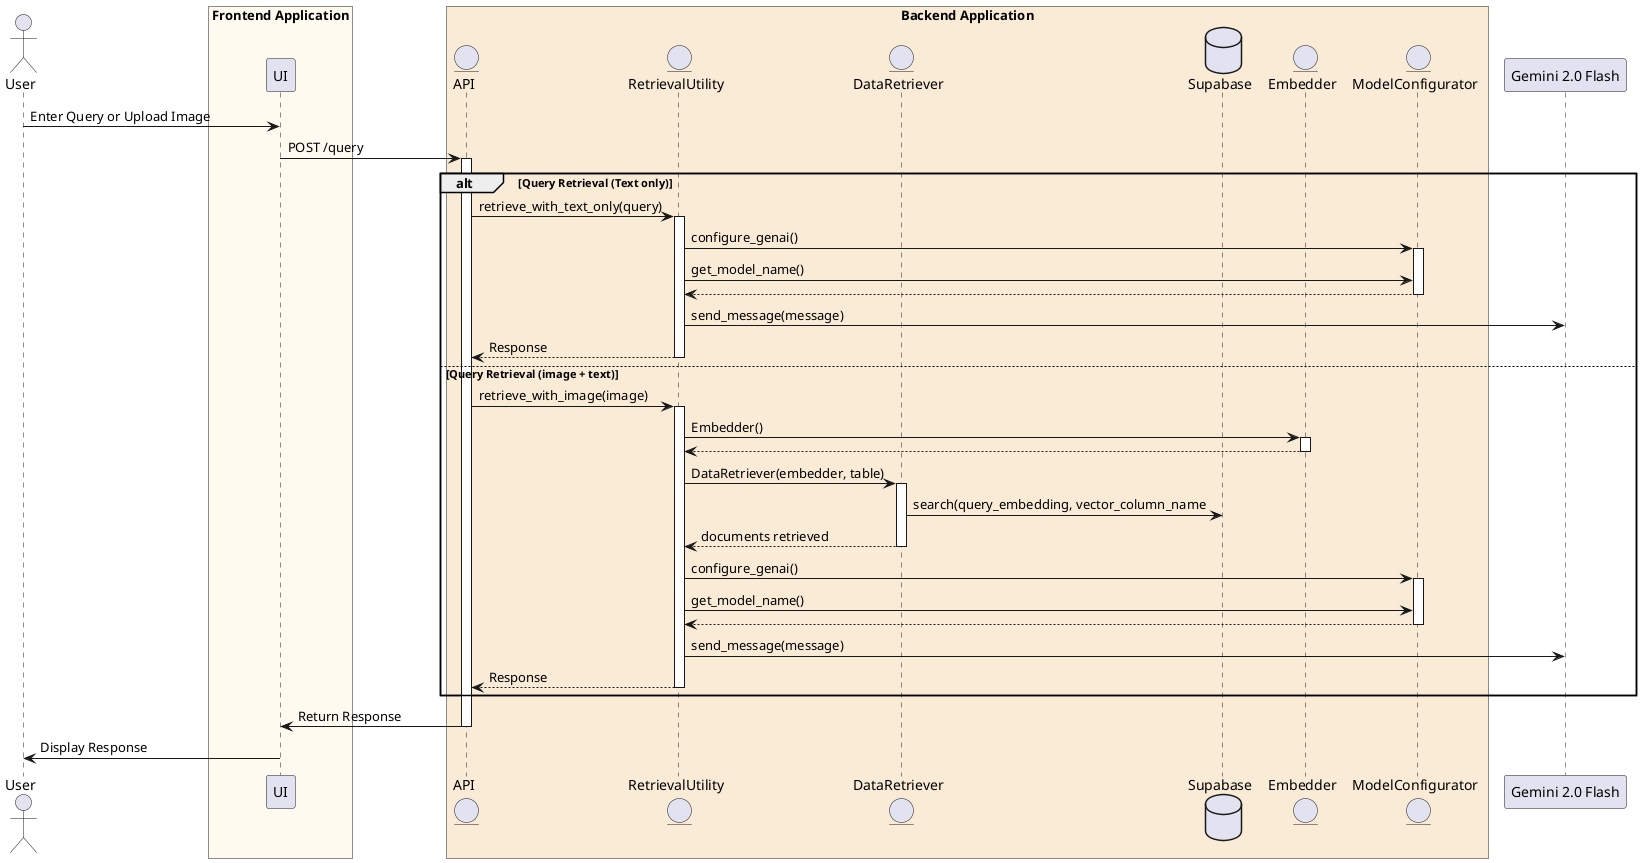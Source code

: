 @startuml
skinparam entityPadding 10
skinparam boxPadding 10

actor User
box "Frontend Application" #FloralWhite
    participant "UI" as UI
end box

box "Backend Application" #AntiqueWhite
    entity "API" as API
    entity "RetrievalUtility" as Retrieval
    entity "DataRetriever" as Retriever
    database "Supabase" as db
    entity "Embedder" as Embedder
    entity "ModelConfigurator" as Config
end box

User -> UI : Enter Query or Upload Image
UI -> API : POST /query
activate API

alt Query Retrieval (Text only)
    API -> Retrieval : retrieve_with_text_only(query)
    activate Retrieval
    Retrieval -> Config : configure_genai()
    activate Config
    ' Config -> Config : Set model configuration
    ' return
    Retrieval -> Config : get_model_name()
    return 
    Retrieval -> "Gemini 2.0 Flash" : send_message(message)
    return Response
    deactivate Retrieval
else Query Retrieval (image + text)
    API -> Retrieval : retrieve_with_image(image)
    activate Retrieval
    Retrieval -> Embedder : Embedder()
    activate Embedder
    return
    Retrieval -> Retriever : DataRetriever(embedder, table)
    activate Retriever
    Retriever -> db : search(query_embedding, vector_column_name
    return documents retrieved
    Retrieval -> Config : configure_genai()
    activate Config
    ' Config -> Config : Set model configuration
    ' return
    Retrieval -> Config : get_model_name()
    return 
    Retrieval -> "Gemini 2.0 Flash" : send_message(message)
    return Response
    deactivate Retrieval
end

API -> UI : Return Response
deactivate API
UI -> User : Display Response
@enduml